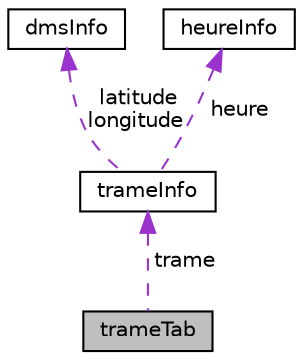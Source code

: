 digraph "trameTab"
{
 // LATEX_PDF_SIZE
  edge [fontname="Helvetica",fontsize="10",labelfontname="Helvetica",labelfontsize="10"];
  node [fontname="Helvetica",fontsize="10",shape=record];
  Node1 [label="trameTab",height=0.2,width=0.4,color="black", fillcolor="grey75", style="filled", fontcolor="black",tooltip="Structure contenant un tableau de trames et le nombre de trames."];
  Node2 -> Node1 [dir="back",color="darkorchid3",fontsize="10",style="dashed",label=" trame" ,fontname="Helvetica"];
  Node2 [label="trameInfo",height=0.2,width=0.4,color="black", fillcolor="white", style="filled",URL="$structtrameInfo.html",tooltip="Structure représentant les informations extraites d'une trame GPS."];
  Node3 -> Node2 [dir="back",color="darkorchid3",fontsize="10",style="dashed",label=" latitude\nlongitude" ,fontname="Helvetica"];
  Node3 [label="dmsInfo",height=0.2,width=0.4,color="black", fillcolor="white", style="filled",URL="$structdmsInfo.html",tooltip="Structure représentant une valeur en degrés, minutes, secondes."];
  Node4 -> Node2 [dir="back",color="darkorchid3",fontsize="10",style="dashed",label=" heure" ,fontname="Helvetica"];
  Node4 [label="heureInfo",height=0.2,width=0.4,color="black", fillcolor="white", style="filled",URL="$structheureInfo.html",tooltip="Structure représentant une heure au format HH:MM:SS."];
}

